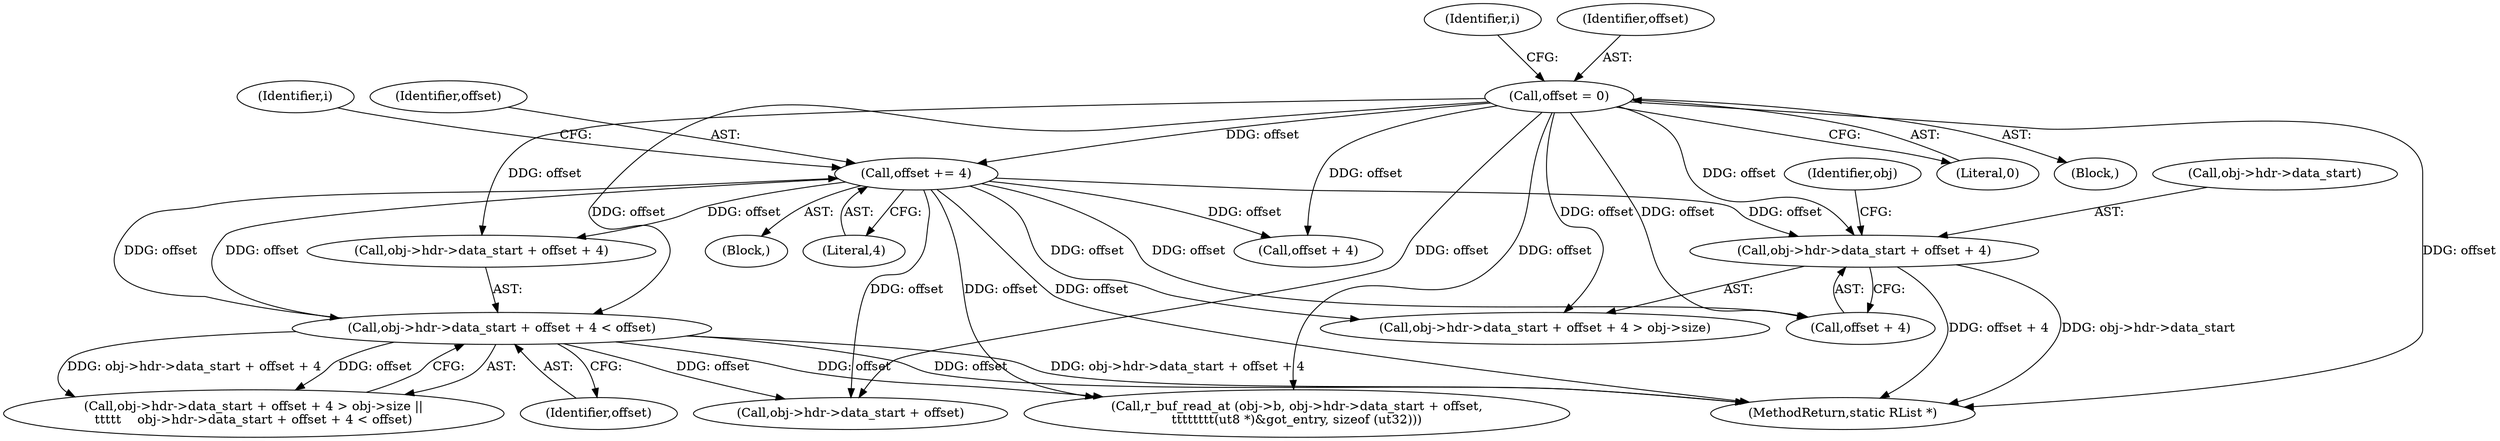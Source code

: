 digraph "0_radare2_72794dc3523bbd5bb370de3c5857cb736c387e18_0@pointer" {
"1000201" [label="(Call,obj->hdr->data_start + offset + 4)"];
"1000180" [label="(Call,offset = 0)"];
"1000191" [label="(Call,offset += 4)"];
"1000213" [label="(Call,obj->hdr->data_start + offset + 4 < offset)"];
"1000182" [label="(Literal,0)"];
"1000220" [label="(Call,offset + 4)"];
"1000191" [label="(Call,offset += 4)"];
"1000232" [label="(Call,obj->hdr->data_start + offset)"];
"1000223" [label="(Identifier,offset)"];
"1000180" [label="(Call,offset = 0)"];
"1000213" [label="(Call,obj->hdr->data_start + offset + 4 < offset)"];
"1000190" [label="(Block,)"];
"1000214" [label="(Call,obj->hdr->data_start + offset + 4)"];
"1000200" [label="(Call,obj->hdr->data_start + offset + 4 > obj->size)"];
"1000211" [label="(Identifier,obj)"];
"1000178" [label="(Block,)"];
"1000207" [label="(Call,offset + 4)"];
"1000228" [label="(Call,r_buf_read_at (obj->b, obj->hdr->data_start + offset,\n\t\t\t\t\t\t\t\t(ut8 *)&got_entry, sizeof (ut32)))"];
"1000202" [label="(Call,obj->hdr->data_start)"];
"1000195" [label="(Identifier,i)"];
"1000201" [label="(Call,obj->hdr->data_start + offset + 4)"];
"1000192" [label="(Identifier,offset)"];
"1000185" [label="(Identifier,i)"];
"1000199" [label="(Call,obj->hdr->data_start + offset + 4 > obj->size ||\n\t\t\t\t\t    obj->hdr->data_start + offset + 4 < offset)"];
"1000193" [label="(Literal,4)"];
"1000181" [label="(Identifier,offset)"];
"1000568" [label="(MethodReturn,static RList *)"];
"1000201" -> "1000200"  [label="AST: "];
"1000201" -> "1000207"  [label="CFG: "];
"1000202" -> "1000201"  [label="AST: "];
"1000207" -> "1000201"  [label="AST: "];
"1000211" -> "1000201"  [label="CFG: "];
"1000201" -> "1000568"  [label="DDG: offset + 4"];
"1000201" -> "1000568"  [label="DDG: obj->hdr->data_start"];
"1000180" -> "1000201"  [label="DDG: offset"];
"1000191" -> "1000201"  [label="DDG: offset"];
"1000180" -> "1000178"  [label="AST: "];
"1000180" -> "1000182"  [label="CFG: "];
"1000181" -> "1000180"  [label="AST: "];
"1000182" -> "1000180"  [label="AST: "];
"1000185" -> "1000180"  [label="CFG: "];
"1000180" -> "1000568"  [label="DDG: offset"];
"1000180" -> "1000191"  [label="DDG: offset"];
"1000180" -> "1000200"  [label="DDG: offset"];
"1000180" -> "1000207"  [label="DDG: offset"];
"1000180" -> "1000213"  [label="DDG: offset"];
"1000180" -> "1000214"  [label="DDG: offset"];
"1000180" -> "1000220"  [label="DDG: offset"];
"1000180" -> "1000228"  [label="DDG: offset"];
"1000180" -> "1000232"  [label="DDG: offset"];
"1000191" -> "1000190"  [label="AST: "];
"1000191" -> "1000193"  [label="CFG: "];
"1000192" -> "1000191"  [label="AST: "];
"1000193" -> "1000191"  [label="AST: "];
"1000195" -> "1000191"  [label="CFG: "];
"1000191" -> "1000568"  [label="DDG: offset"];
"1000213" -> "1000191"  [label="DDG: offset"];
"1000191" -> "1000200"  [label="DDG: offset"];
"1000191" -> "1000207"  [label="DDG: offset"];
"1000191" -> "1000213"  [label="DDG: offset"];
"1000191" -> "1000214"  [label="DDG: offset"];
"1000191" -> "1000220"  [label="DDG: offset"];
"1000191" -> "1000228"  [label="DDG: offset"];
"1000191" -> "1000232"  [label="DDG: offset"];
"1000213" -> "1000199"  [label="AST: "];
"1000213" -> "1000223"  [label="CFG: "];
"1000214" -> "1000213"  [label="AST: "];
"1000223" -> "1000213"  [label="AST: "];
"1000199" -> "1000213"  [label="CFG: "];
"1000213" -> "1000568"  [label="DDG: offset"];
"1000213" -> "1000568"  [label="DDG: obj->hdr->data_start + offset + 4"];
"1000213" -> "1000199"  [label="DDG: obj->hdr->data_start + offset + 4"];
"1000213" -> "1000199"  [label="DDG: offset"];
"1000213" -> "1000228"  [label="DDG: offset"];
"1000213" -> "1000232"  [label="DDG: offset"];
}
